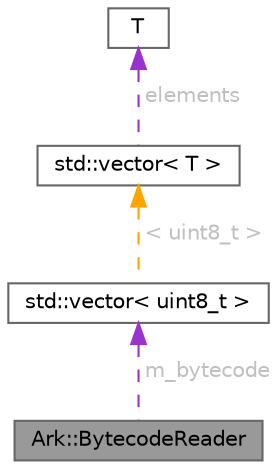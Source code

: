 digraph "Ark::BytecodeReader"
{
 // INTERACTIVE_SVG=YES
 // LATEX_PDF_SIZE
  bgcolor="transparent";
  edge [fontname=Helvetica,fontsize=10,labelfontname=Helvetica,labelfontsize=10];
  node [fontname=Helvetica,fontsize=10,shape=box,height=0.2,width=0.4];
  Node1 [id="Node000001",label="Ark::BytecodeReader",height=0.2,width=0.4,color="gray40", fillcolor="grey60", style="filled", fontcolor="black",tooltip="This class is just a helper to."];
  Node2 -> Node1 [id="edge1_Node000001_Node000002",dir="back",color="darkorchid3",style="dashed",tooltip=" ",label=" m_bytecode",fontcolor="grey" ];
  Node2 [id="Node000002",label="std::vector\< uint8_t \>",height=0.2,width=0.4,color="gray40", fillcolor="white", style="filled",tooltip=" "];
  Node3 -> Node2 [id="edge2_Node000002_Node000003",dir="back",color="orange",style="dashed",tooltip=" ",label=" \< uint8_t \>",fontcolor="grey" ];
  Node3 [id="Node000003",label="std::vector\< T \>",height=0.2,width=0.4,color="gray40", fillcolor="white", style="filled",tooltip=" "];
  Node4 -> Node3 [id="edge3_Node000003_Node000004",dir="back",color="darkorchid3",style="dashed",tooltip=" ",label=" elements",fontcolor="grey" ];
  Node4 [id="Node000004",label="T",height=0.2,width=0.4,color="gray40", fillcolor="white", style="filled",tooltip=" "];
}
